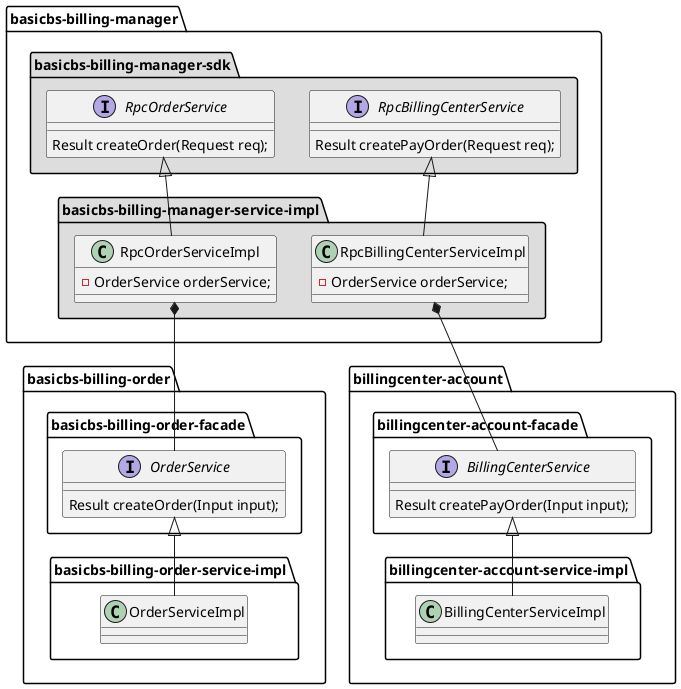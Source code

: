 @startuml

package "basicbs-billing-manager" {
    package "basicbs-billing-manager-sdk" #DDDDDD {
        interface RpcOrderService {
            Result createOrder(Request req);
        }
        interface RpcBillingCenterService {
            Result createPayOrder(Request req);
        }
    }
    package "basicbs-billing-manager-service-impl" #DDDDDD {
        class RpcOrderServiceImpl {
            -OrderService orderService;
        }
        class RpcBillingCenterServiceImpl {
            -OrderService orderService;
        }

    }
}

package "basicbs-billing-order" {
    package "basicbs-billing-order-facade" {
        interface OrderService {
            Result createOrder(Input input);
        }
    }
    package "basicbs-billing-order-service-impl" {
        class OrderServiceImpl {
        }
    }
}

package "billingcenter-account" {
    package "billingcenter-account-facade" {
        interface BillingCenterService {
            Result createPayOrder(Input input);
        }
    }
    package "billingcenter-account-service-impl" {
        class BillingCenterServiceImpl {
        }
    }
}

RpcOrderService <|-- RpcOrderServiceImpl
OrderService <|-- OrderServiceImpl
RpcOrderServiceImpl *-- OrderService

RpcBillingCenterService <|-- RpcBillingCenterServiceImpl
BillingCenterService <|-- BillingCenterServiceImpl
RpcBillingCenterServiceImpl *-- BillingCenterService

@enduml